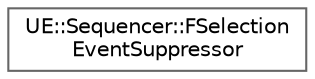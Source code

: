 digraph "Graphical Class Hierarchy"
{
 // INTERACTIVE_SVG=YES
 // LATEX_PDF_SIZE
  bgcolor="transparent";
  edge [fontname=Helvetica,fontsize=10,labelfontname=Helvetica,labelfontsize=10];
  node [fontname=Helvetica,fontsize=10,shape=box,height=0.2,width=0.4];
  rankdir="LR";
  Node0 [id="Node000000",label="UE::Sequencer::FSelection\lEventSuppressor",height=0.2,width=0.4,color="grey40", fillcolor="white", style="filled",URL="$df/dc3/structUE_1_1Sequencer_1_1FSelectionEventSuppressor.html",tooltip="Scoped object type that temporarily suppresses broadcast of selection events."];
}

